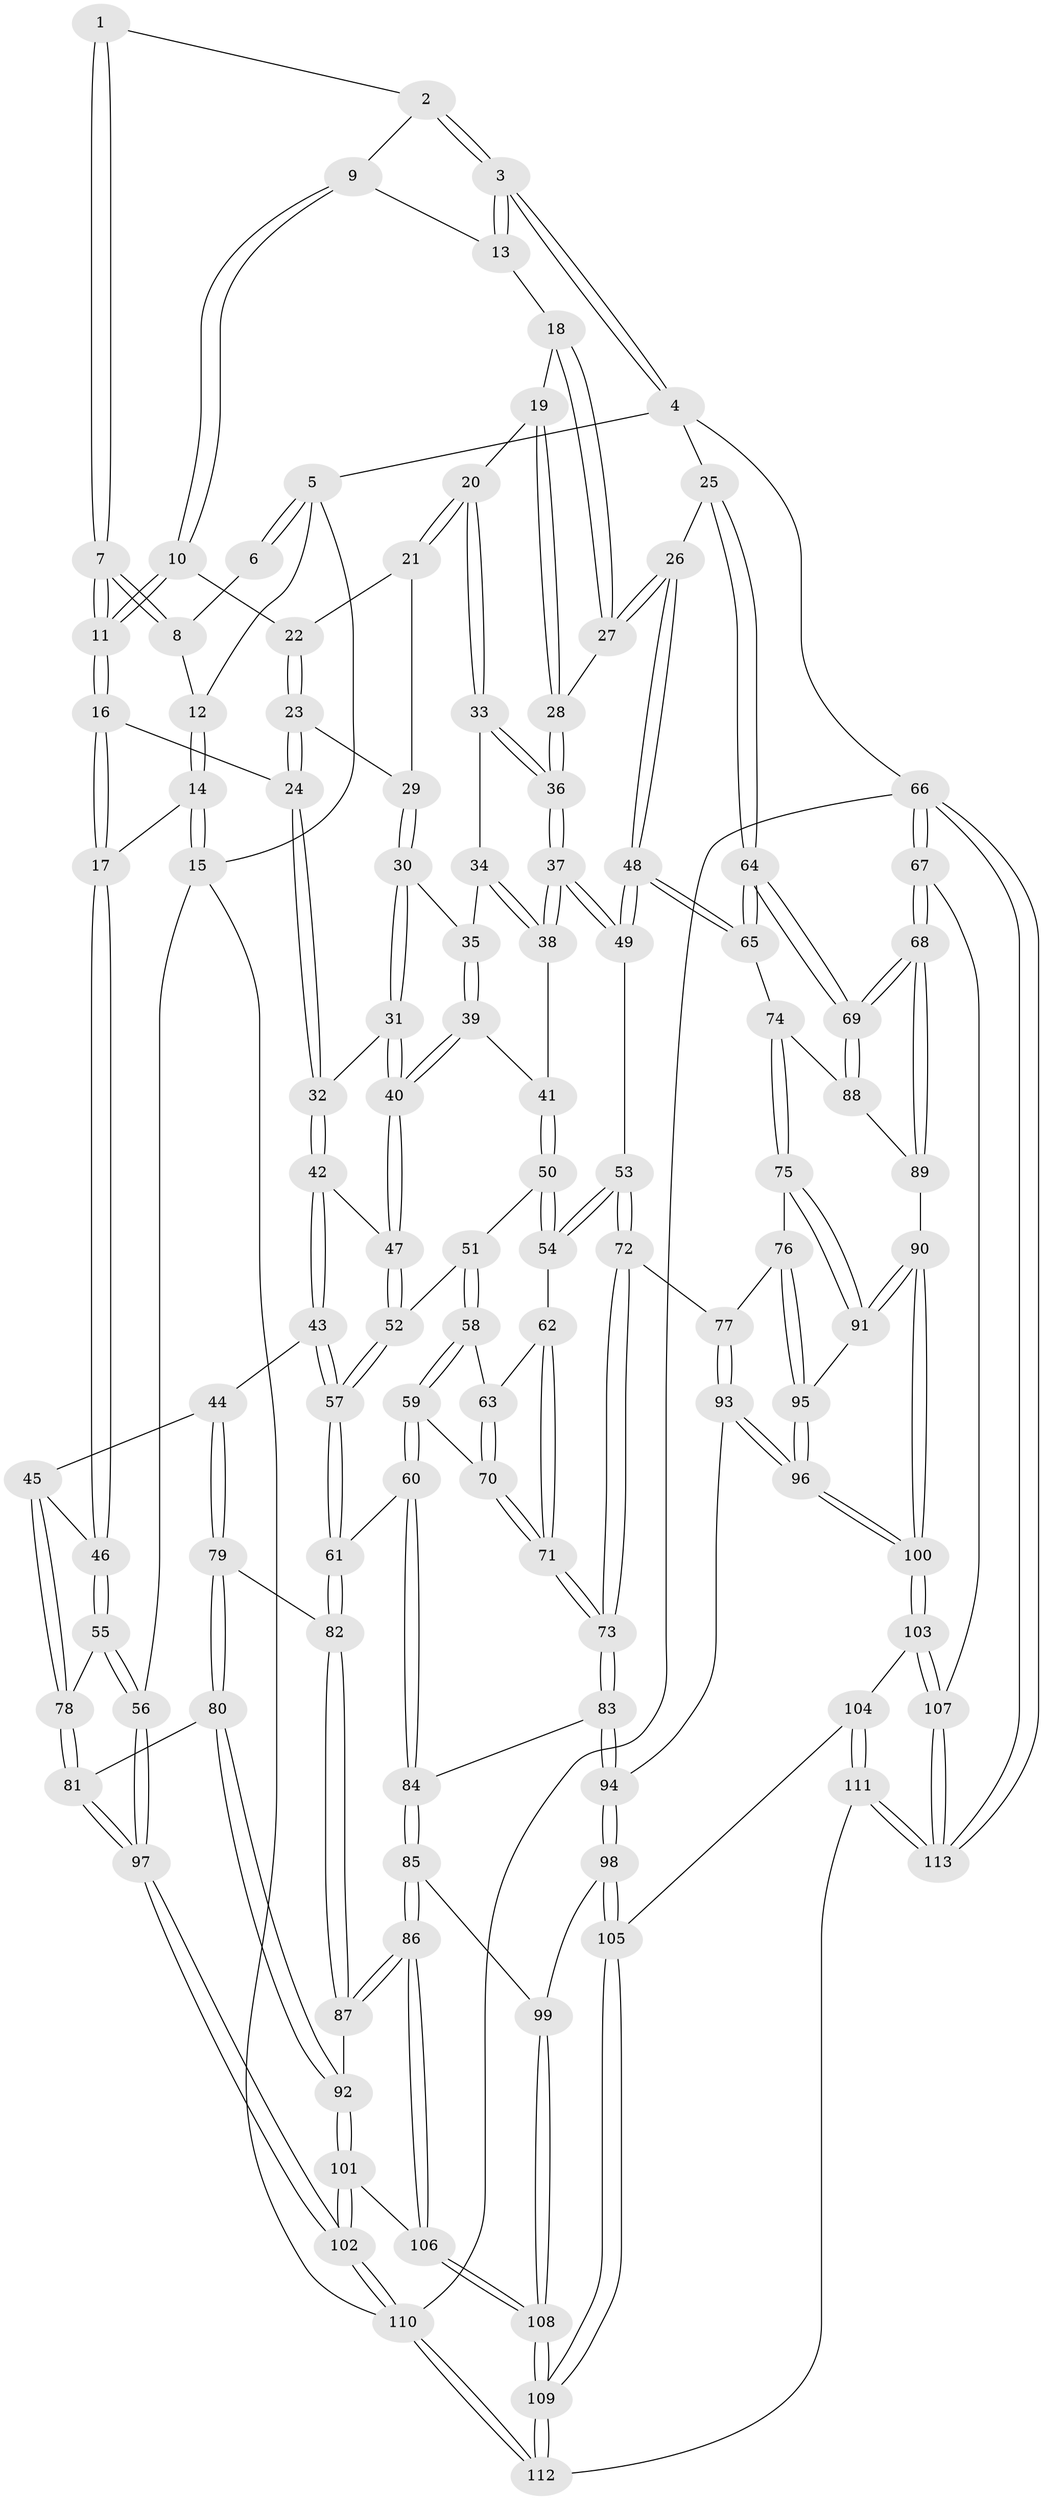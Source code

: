 // Generated by graph-tools (version 1.1) at 2025/03/03/09/25 03:03:14]
// undirected, 113 vertices, 279 edges
graph export_dot {
graph [start="1"]
  node [color=gray90,style=filled];
  1 [pos="+0.3439010753784285+0"];
  2 [pos="+0.595450510850241+0"];
  3 [pos="+1+0"];
  4 [pos="+1+0"];
  5 [pos="+0+0"];
  6 [pos="+0.15517317431132369+0"];
  7 [pos="+0.3246385585490327+0.07721697582598401"];
  8 [pos="+0.16128644715023466+0.02814737634266401"];
  9 [pos="+0.6028416065984217+0"];
  10 [pos="+0.5501801398220186+0.0848223402084173"];
  11 [pos="+0.3312859882938911+0.10754027055779143"];
  12 [pos="+0.09903455176702117+0.08837771029724739"];
  13 [pos="+0.7622753977173602+0.09806867675442102"];
  14 [pos="+0.07280010766563592+0.263411400948081"];
  15 [pos="+0+0.2887705647145847"];
  16 [pos="+0.2912739049776912+0.22314806558119682"];
  17 [pos="+0.15120434662414708+0.28644151261304474"];
  18 [pos="+0.7598769321160386+0.16082332808013639"];
  19 [pos="+0.7330371619674427+0.2044573592513241"];
  20 [pos="+0.7097099364173891+0.23178580959053494"];
  21 [pos="+0.6477667408506657+0.21975952002522217"];
  22 [pos="+0.5643556347283476+0.13170210819956796"];
  23 [pos="+0.4555533339250259+0.2583089549880458"];
  24 [pos="+0.39339895743650805+0.28328056766524107"];
  25 [pos="+1+0.1286373467084093"];
  26 [pos="+1+0.18805858484463997"];
  27 [pos="+1+0.19540372209243972"];
  28 [pos="+0.933057093479847+0.26621138540427014"];
  29 [pos="+0.5801190840869442+0.28285198005825957"];
  30 [pos="+0.5727975859524549+0.33246639800871625"];
  31 [pos="+0.4298052073633077+0.3285047022173664"];
  32 [pos="+0.3968267279527396+0.29063096322138093"];
  33 [pos="+0.7177701586173205+0.25476456293229144"];
  34 [pos="+0.6321766150017983+0.3513711905035522"];
  35 [pos="+0.5767703929031051+0.35095962976048145"];
  36 [pos="+0.7789458762275577+0.36338560148710436"];
  37 [pos="+0.7785590325172184+0.3812715511565605"];
  38 [pos="+0.6516094525161499+0.38076502477998003"];
  39 [pos="+0.5672801918420919+0.38967280105999136"];
  40 [pos="+0.4809590663284537+0.41830076294043594"];
  41 [pos="+0.6049644826628972+0.425915325647768"];
  42 [pos="+0.3555091707343191+0.453913971314655"];
  43 [pos="+0.34126988631224814+0.4665190669209376"];
  44 [pos="+0.2472701220302935+0.49202057856334047"];
  45 [pos="+0.21203417571451152+0.47136005966473293"];
  46 [pos="+0.2053539154607682+0.46503944374215456"];
  47 [pos="+0.475447604358496+0.446951581541463"];
  48 [pos="+0.8656025855221999+0.4812981374646296"];
  49 [pos="+0.7894589671367297+0.4381623350919989"];
  50 [pos="+0.6235614978605116+0.4712086847939845"];
  51 [pos="+0.5562363207722637+0.4893560033793899"];
  52 [pos="+0.4776670666477505+0.4565140652472024"];
  53 [pos="+0.7057377069841267+0.4999057687102528"];
  54 [pos="+0.6597091741203238+0.49585863088942483"];
  55 [pos="+0.015069876543954594+0.6075998381577535"];
  56 [pos="+0+0.6727766125452121"];
  57 [pos="+0.44873733560085693+0.5608120029358762"];
  58 [pos="+0.5465571777445329+0.5484567944814276"];
  59 [pos="+0.48966663118144943+0.5783461857933504"];
  60 [pos="+0.4529613819234398+0.5908731634869059"];
  61 [pos="+0.45056248450908215+0.5898755348020107"];
  62 [pos="+0.6111423221064894+0.5508501899054935"];
  63 [pos="+0.567831167513663+0.5539405477444422"];
  64 [pos="+1+0.5218928844748855"];
  65 [pos="+0.8669143760459556+0.4833016607708985"];
  66 [pos="+1+1"];
  67 [pos="+1+1"];
  68 [pos="+1+0.8216969762823745"];
  69 [pos="+1+0.7004895569158186"];
  70 [pos="+0.5715293895380122+0.5964951268340251"];
  71 [pos="+0.6089059268448144+0.6346579624425017"];
  72 [pos="+0.7128242671942324+0.6180999172803947"];
  73 [pos="+0.613098658779187+0.6512133300054768"];
  74 [pos="+0.8810707561103931+0.5929082506508965"];
  75 [pos="+0.8455121924023927+0.6315947824015856"];
  76 [pos="+0.7333799103550034+0.6276880800923909"];
  77 [pos="+0.7152576500680722+0.620297607793323"];
  78 [pos="+0.17024621611436416+0.6392471904628054"];
  79 [pos="+0.27865139139401296+0.5511364791703937"];
  80 [pos="+0.26663340800567176+0.6960764243662684"];
  81 [pos="+0.21995816228880558+0.7013602367877703"];
  82 [pos="+0.43214153570736163+0.5993409078932251"];
  83 [pos="+0.6002136878116163+0.6694317559746606"];
  84 [pos="+0.4818056340996653+0.623897443479089"];
  85 [pos="+0.4917993403587688+0.7305990585035214"];
  86 [pos="+0.3659993718325821+0.7613826941709808"];
  87 [pos="+0.34287470290340744+0.7387163144594673"];
  88 [pos="+0.8816419601290825+0.5931735846960307"];
  89 [pos="+0.9603180890439775+0.7699234585440919"];
  90 [pos="+0.8672382545862956+0.7719292599824369"];
  91 [pos="+0.8440192279806418+0.6558638185160928"];
  92 [pos="+0.33273753576523507+0.7371335304935487"];
  93 [pos="+0.6961357269331204+0.7340924884026273"];
  94 [pos="+0.5997980981517571+0.723894242447423"];
  95 [pos="+0.7613767032753495+0.7189155160027577"];
  96 [pos="+0.7483304739498551+0.7771266994101849"];
  97 [pos="+0+1"];
  98 [pos="+0.5720298432581978+0.7705034125991118"];
  99 [pos="+0.5673919678263762+0.7719420740545719"];
  100 [pos="+0.7790462812608013+0.8447116001201077"];
  101 [pos="+0.1927997993639661+0.9119298267469277"];
  102 [pos="+0+1"];
  103 [pos="+0.7742186029929857+0.8601527233607266"];
  104 [pos="+0.7372543525431672+0.8643614747553416"];
  105 [pos="+0.6605019786039236+0.8556240234769988"];
  106 [pos="+0.40884844984841034+0.8687995788714158"];
  107 [pos="+0.7906454993228453+0.890902341129457"];
  108 [pos="+0.45219441435924956+0.9146458764010048"];
  109 [pos="+0.4802855458843262+1"];
  110 [pos="+0+1"];
  111 [pos="+0.48970324819855615+1"];
  112 [pos="+0.47631059470639503+1"];
  113 [pos="+0.7851044193801696+1"];
  1 -- 2;
  1 -- 7;
  1 -- 7;
  2 -- 3;
  2 -- 3;
  2 -- 9;
  3 -- 4;
  3 -- 4;
  3 -- 13;
  3 -- 13;
  4 -- 5;
  4 -- 25;
  4 -- 66;
  5 -- 6;
  5 -- 6;
  5 -- 12;
  5 -- 15;
  6 -- 8;
  7 -- 8;
  7 -- 8;
  7 -- 11;
  7 -- 11;
  8 -- 12;
  9 -- 10;
  9 -- 10;
  9 -- 13;
  10 -- 11;
  10 -- 11;
  10 -- 22;
  11 -- 16;
  11 -- 16;
  12 -- 14;
  12 -- 14;
  13 -- 18;
  14 -- 15;
  14 -- 15;
  14 -- 17;
  15 -- 56;
  15 -- 110;
  16 -- 17;
  16 -- 17;
  16 -- 24;
  17 -- 46;
  17 -- 46;
  18 -- 19;
  18 -- 27;
  18 -- 27;
  19 -- 20;
  19 -- 28;
  19 -- 28;
  20 -- 21;
  20 -- 21;
  20 -- 33;
  20 -- 33;
  21 -- 22;
  21 -- 29;
  22 -- 23;
  22 -- 23;
  23 -- 24;
  23 -- 24;
  23 -- 29;
  24 -- 32;
  24 -- 32;
  25 -- 26;
  25 -- 64;
  25 -- 64;
  26 -- 27;
  26 -- 27;
  26 -- 48;
  26 -- 48;
  27 -- 28;
  28 -- 36;
  28 -- 36;
  29 -- 30;
  29 -- 30;
  30 -- 31;
  30 -- 31;
  30 -- 35;
  31 -- 32;
  31 -- 40;
  31 -- 40;
  32 -- 42;
  32 -- 42;
  33 -- 34;
  33 -- 36;
  33 -- 36;
  34 -- 35;
  34 -- 38;
  34 -- 38;
  35 -- 39;
  35 -- 39;
  36 -- 37;
  36 -- 37;
  37 -- 38;
  37 -- 38;
  37 -- 49;
  37 -- 49;
  38 -- 41;
  39 -- 40;
  39 -- 40;
  39 -- 41;
  40 -- 47;
  40 -- 47;
  41 -- 50;
  41 -- 50;
  42 -- 43;
  42 -- 43;
  42 -- 47;
  43 -- 44;
  43 -- 57;
  43 -- 57;
  44 -- 45;
  44 -- 79;
  44 -- 79;
  45 -- 46;
  45 -- 78;
  45 -- 78;
  46 -- 55;
  46 -- 55;
  47 -- 52;
  47 -- 52;
  48 -- 49;
  48 -- 49;
  48 -- 65;
  48 -- 65;
  49 -- 53;
  50 -- 51;
  50 -- 54;
  50 -- 54;
  51 -- 52;
  51 -- 58;
  51 -- 58;
  52 -- 57;
  52 -- 57;
  53 -- 54;
  53 -- 54;
  53 -- 72;
  53 -- 72;
  54 -- 62;
  55 -- 56;
  55 -- 56;
  55 -- 78;
  56 -- 97;
  56 -- 97;
  57 -- 61;
  57 -- 61;
  58 -- 59;
  58 -- 59;
  58 -- 63;
  59 -- 60;
  59 -- 60;
  59 -- 70;
  60 -- 61;
  60 -- 84;
  60 -- 84;
  61 -- 82;
  61 -- 82;
  62 -- 63;
  62 -- 71;
  62 -- 71;
  63 -- 70;
  63 -- 70;
  64 -- 65;
  64 -- 65;
  64 -- 69;
  64 -- 69;
  65 -- 74;
  66 -- 67;
  66 -- 67;
  66 -- 113;
  66 -- 113;
  66 -- 110;
  67 -- 68;
  67 -- 68;
  67 -- 107;
  68 -- 69;
  68 -- 69;
  68 -- 89;
  68 -- 89;
  69 -- 88;
  69 -- 88;
  70 -- 71;
  70 -- 71;
  71 -- 73;
  71 -- 73;
  72 -- 73;
  72 -- 73;
  72 -- 77;
  73 -- 83;
  73 -- 83;
  74 -- 75;
  74 -- 75;
  74 -- 88;
  75 -- 76;
  75 -- 91;
  75 -- 91;
  76 -- 77;
  76 -- 95;
  76 -- 95;
  77 -- 93;
  77 -- 93;
  78 -- 81;
  78 -- 81;
  79 -- 80;
  79 -- 80;
  79 -- 82;
  80 -- 81;
  80 -- 92;
  80 -- 92;
  81 -- 97;
  81 -- 97;
  82 -- 87;
  82 -- 87;
  83 -- 84;
  83 -- 94;
  83 -- 94;
  84 -- 85;
  84 -- 85;
  85 -- 86;
  85 -- 86;
  85 -- 99;
  86 -- 87;
  86 -- 87;
  86 -- 106;
  86 -- 106;
  87 -- 92;
  88 -- 89;
  89 -- 90;
  90 -- 91;
  90 -- 91;
  90 -- 100;
  90 -- 100;
  91 -- 95;
  92 -- 101;
  92 -- 101;
  93 -- 94;
  93 -- 96;
  93 -- 96;
  94 -- 98;
  94 -- 98;
  95 -- 96;
  95 -- 96;
  96 -- 100;
  96 -- 100;
  97 -- 102;
  97 -- 102;
  98 -- 99;
  98 -- 105;
  98 -- 105;
  99 -- 108;
  99 -- 108;
  100 -- 103;
  100 -- 103;
  101 -- 102;
  101 -- 102;
  101 -- 106;
  102 -- 110;
  102 -- 110;
  103 -- 104;
  103 -- 107;
  103 -- 107;
  104 -- 105;
  104 -- 111;
  104 -- 111;
  105 -- 109;
  105 -- 109;
  106 -- 108;
  106 -- 108;
  107 -- 113;
  107 -- 113;
  108 -- 109;
  108 -- 109;
  109 -- 112;
  109 -- 112;
  110 -- 112;
  110 -- 112;
  111 -- 112;
  111 -- 113;
  111 -- 113;
}
